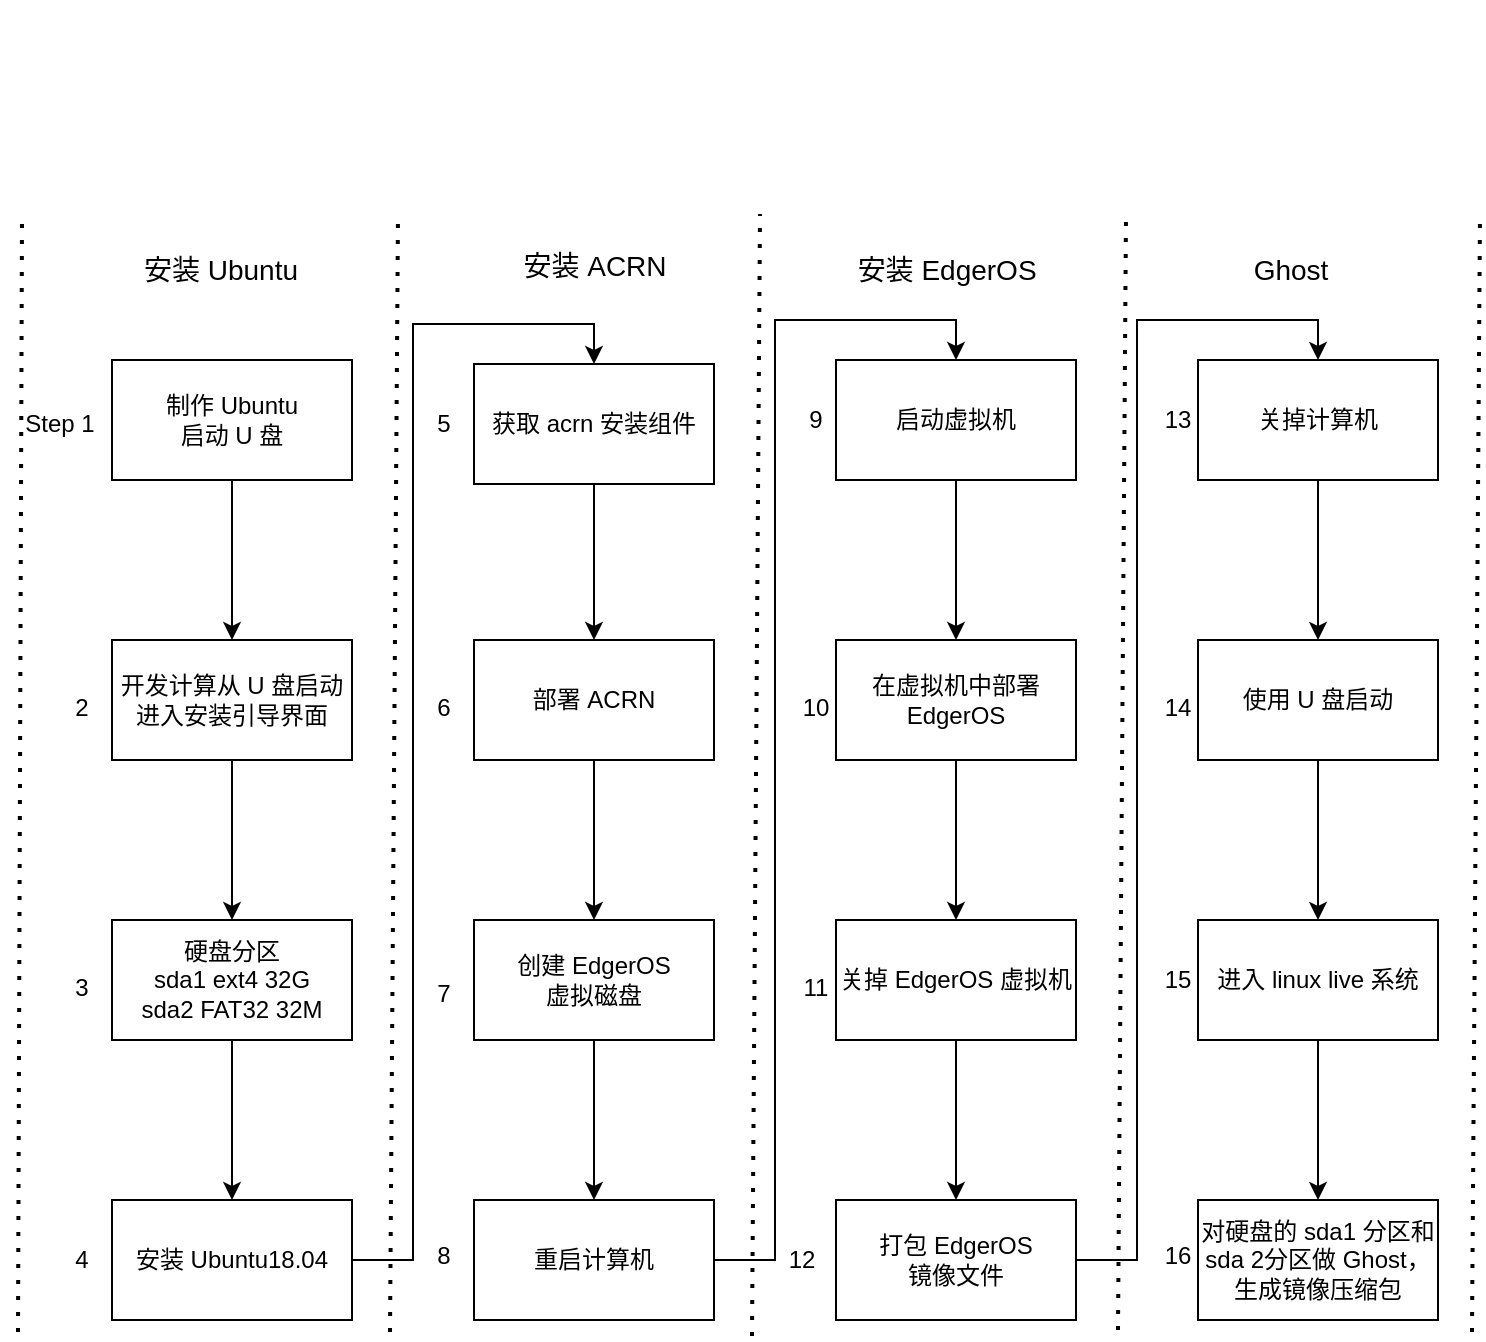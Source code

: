 <mxfile version="20.2.3" type="github">
  <diagram id="C5RBs43oDa-KdzZeNtuy" name="Page-1">
    <mxGraphModel dx="2024" dy="1922" grid="0" gridSize="10" guides="1" tooltips="1" connect="1" arrows="1" fold="1" page="1" pageScale="1" pageWidth="827" pageHeight="1169" math="0" shadow="0">
      <root>
        <mxCell id="WIyWlLk6GJQsqaUBKTNV-0" />
        <mxCell id="WIyWlLk6GJQsqaUBKTNV-1" parent="WIyWlLk6GJQsqaUBKTNV-0" />
        <mxCell id="PrhjTe8jPgMwE5NyQmtl-6" value="" style="edgeStyle=orthogonalEdgeStyle;rounded=0;orthogonalLoop=1;jettySize=auto;html=1;" parent="WIyWlLk6GJQsqaUBKTNV-1" source="PrhjTe8jPgMwE5NyQmtl-3" target="PrhjTe8jPgMwE5NyQmtl-5" edge="1">
          <mxGeometry relative="1" as="geometry" />
        </mxCell>
        <mxCell id="PrhjTe8jPgMwE5NyQmtl-3" value="部署 ACRN" style="whiteSpace=wrap;html=1;rounded=0;" parent="WIyWlLk6GJQsqaUBKTNV-1" vertex="1">
          <mxGeometry x="233" y="213" width="120" height="60" as="geometry" />
        </mxCell>
        <mxCell id="PrhjTe8jPgMwE5NyQmtl-18" style="edgeStyle=orthogonalEdgeStyle;rounded=0;orthogonalLoop=1;jettySize=auto;html=1;" parent="WIyWlLk6GJQsqaUBKTNV-1" source="PrhjTe8jPgMwE5NyQmtl-5" target="PrhjTe8jPgMwE5NyQmtl-17" edge="1">
          <mxGeometry relative="1" as="geometry" />
        </mxCell>
        <mxCell id="PrhjTe8jPgMwE5NyQmtl-5" value="创建 EdgerOS &lt;br&gt;虚拟磁盘" style="whiteSpace=wrap;html=1;rounded=0;" parent="WIyWlLk6GJQsqaUBKTNV-1" vertex="1">
          <mxGeometry x="233" y="353" width="120" height="60" as="geometry" />
        </mxCell>
        <mxCell id="PrhjTe8jPgMwE5NyQmtl-20" value="" style="edgeStyle=orthogonalEdgeStyle;rounded=0;orthogonalLoop=1;jettySize=auto;html=1;" parent="WIyWlLk6GJQsqaUBKTNV-1" source="PrhjTe8jPgMwE5NyQmtl-9" target="PrhjTe8jPgMwE5NyQmtl-19" edge="1">
          <mxGeometry relative="1" as="geometry" />
        </mxCell>
        <mxCell id="PrhjTe8jPgMwE5NyQmtl-9" value="启动虚拟机" style="whiteSpace=wrap;html=1;rounded=0;" parent="WIyWlLk6GJQsqaUBKTNV-1" vertex="1">
          <mxGeometry x="414" y="73" width="120" height="60" as="geometry" />
        </mxCell>
        <mxCell id="PrhjTe8jPgMwE5NyQmtl-33" style="edgeStyle=orthogonalEdgeStyle;rounded=0;orthogonalLoop=1;jettySize=auto;html=1;entryX=0.5;entryY=0;entryDx=0;entryDy=0;" parent="WIyWlLk6GJQsqaUBKTNV-1" source="PrhjTe8jPgMwE5NyQmtl-17" target="PrhjTe8jPgMwE5NyQmtl-9" edge="1">
          <mxGeometry relative="1" as="geometry" />
        </mxCell>
        <mxCell id="PrhjTe8jPgMwE5NyQmtl-17" value="重启计算机" style="whiteSpace=wrap;html=1;rounded=0;" parent="WIyWlLk6GJQsqaUBKTNV-1" vertex="1">
          <mxGeometry x="233" y="493" width="120" height="60" as="geometry" />
        </mxCell>
        <mxCell id="PrhjTe8jPgMwE5NyQmtl-22" value="" style="edgeStyle=orthogonalEdgeStyle;rounded=0;orthogonalLoop=1;jettySize=auto;html=1;" parent="WIyWlLk6GJQsqaUBKTNV-1" source="PrhjTe8jPgMwE5NyQmtl-19" target="PrhjTe8jPgMwE5NyQmtl-21" edge="1">
          <mxGeometry relative="1" as="geometry" />
        </mxCell>
        <mxCell id="PrhjTe8jPgMwE5NyQmtl-19" value="在虚拟机中部署 EdgerOS" style="whiteSpace=wrap;html=1;rounded=0;" parent="WIyWlLk6GJQsqaUBKTNV-1" vertex="1">
          <mxGeometry x="414" y="213" width="120" height="60" as="geometry" />
        </mxCell>
        <mxCell id="PrhjTe8jPgMwE5NyQmtl-24" value="" style="edgeStyle=orthogonalEdgeStyle;rounded=0;orthogonalLoop=1;jettySize=auto;html=1;" parent="WIyWlLk6GJQsqaUBKTNV-1" source="PrhjTe8jPgMwE5NyQmtl-21" target="PrhjTe8jPgMwE5NyQmtl-23" edge="1">
          <mxGeometry relative="1" as="geometry" />
        </mxCell>
        <mxCell id="PrhjTe8jPgMwE5NyQmtl-21" value="关掉 EdgerOS 虚拟机" style="whiteSpace=wrap;html=1;rounded=0;" parent="WIyWlLk6GJQsqaUBKTNV-1" vertex="1">
          <mxGeometry x="414" y="353" width="120" height="60" as="geometry" />
        </mxCell>
        <mxCell id="PrhjTe8jPgMwE5NyQmtl-34" style="edgeStyle=orthogonalEdgeStyle;rounded=0;orthogonalLoop=1;jettySize=auto;html=1;entryX=0.5;entryY=0;entryDx=0;entryDy=0;" parent="WIyWlLk6GJQsqaUBKTNV-1" source="PrhjTe8jPgMwE5NyQmtl-23" target="PrhjTe8jPgMwE5NyQmtl-25" edge="1">
          <mxGeometry relative="1" as="geometry" />
        </mxCell>
        <mxCell id="PrhjTe8jPgMwE5NyQmtl-23" value="打包 EdgerOS &lt;br&gt;镜像文件" style="whiteSpace=wrap;html=1;rounded=0;" parent="WIyWlLk6GJQsqaUBKTNV-1" vertex="1">
          <mxGeometry x="414" y="493" width="120" height="60" as="geometry" />
        </mxCell>
        <mxCell id="PrhjTe8jPgMwE5NyQmtl-29" value="" style="edgeStyle=orthogonalEdgeStyle;rounded=0;orthogonalLoop=1;jettySize=auto;html=1;" parent="WIyWlLk6GJQsqaUBKTNV-1" source="PrhjTe8jPgMwE5NyQmtl-25" target="PrhjTe8jPgMwE5NyQmtl-28" edge="1">
          <mxGeometry relative="1" as="geometry" />
        </mxCell>
        <mxCell id="PrhjTe8jPgMwE5NyQmtl-25" value="关掉计算机" style="whiteSpace=wrap;html=1;rounded=0;" parent="WIyWlLk6GJQsqaUBKTNV-1" vertex="1">
          <mxGeometry x="595" y="73" width="120" height="60" as="geometry" />
        </mxCell>
        <mxCell id="PrhjTe8jPgMwE5NyQmtl-31" value="" style="edgeStyle=orthogonalEdgeStyle;rounded=0;orthogonalLoop=1;jettySize=auto;html=1;" parent="WIyWlLk6GJQsqaUBKTNV-1" source="PrhjTe8jPgMwE5NyQmtl-28" target="PrhjTe8jPgMwE5NyQmtl-30" edge="1">
          <mxGeometry relative="1" as="geometry" />
        </mxCell>
        <mxCell id="PrhjTe8jPgMwE5NyQmtl-28" value="使用 U 盘启动" style="whiteSpace=wrap;html=1;rounded=0;" parent="WIyWlLk6GJQsqaUBKTNV-1" vertex="1">
          <mxGeometry x="595" y="213" width="120" height="60" as="geometry" />
        </mxCell>
        <mxCell id="PrhjTe8jPgMwE5NyQmtl-36" value="" style="edgeStyle=orthogonalEdgeStyle;rounded=0;orthogonalLoop=1;jettySize=auto;html=1;" parent="WIyWlLk6GJQsqaUBKTNV-1" source="PrhjTe8jPgMwE5NyQmtl-30" target="PrhjTe8jPgMwE5NyQmtl-35" edge="1">
          <mxGeometry relative="1" as="geometry" />
        </mxCell>
        <mxCell id="PrhjTe8jPgMwE5NyQmtl-30" value="进入 linux live 系统" style="whiteSpace=wrap;html=1;rounded=0;" parent="WIyWlLk6GJQsqaUBKTNV-1" vertex="1">
          <mxGeometry x="595" y="353" width="120" height="60" as="geometry" />
        </mxCell>
        <mxCell id="PrhjTe8jPgMwE5NyQmtl-35" value="对硬盘的 sda1 分区和sda 2分区做 Ghost，生成镜像压缩包" style="whiteSpace=wrap;html=1;rounded=0;" parent="WIyWlLk6GJQsqaUBKTNV-1" vertex="1">
          <mxGeometry x="595" y="493" width="120" height="60" as="geometry" />
        </mxCell>
        <mxCell id="fR0AjU-S02bJpJfK_koT-27" style="edgeStyle=orthogonalEdgeStyle;rounded=0;orthogonalLoop=1;jettySize=auto;html=1;exitX=0.5;exitY=1;exitDx=0;exitDy=0;" parent="WIyWlLk6GJQsqaUBKTNV-1" source="PrhjTe8jPgMwE5NyQmtl-37" target="fR0AjU-S02bJpJfK_koT-25" edge="1">
          <mxGeometry relative="1" as="geometry" />
        </mxCell>
        <mxCell id="PrhjTe8jPgMwE5NyQmtl-37" value="硬盘分区&lt;br&gt;sda1 ext4 32G&lt;br&gt;sda2 FAT32 32M" style="rounded=0;whiteSpace=wrap;html=1;" parent="WIyWlLk6GJQsqaUBKTNV-1" vertex="1">
          <mxGeometry x="52" y="353" width="120" height="60" as="geometry" />
        </mxCell>
        <mxCell id="PrhjTe8jPgMwE5NyQmtl-44" value="" style="edgeStyle=orthogonalEdgeStyle;rounded=0;orthogonalLoop=1;jettySize=auto;html=1;" parent="WIyWlLk6GJQsqaUBKTNV-1" source="PrhjTe8jPgMwE5NyQmtl-41" target="PrhjTe8jPgMwE5NyQmtl-43" edge="1">
          <mxGeometry relative="1" as="geometry" />
        </mxCell>
        <mxCell id="PrhjTe8jPgMwE5NyQmtl-41" value="制作 Ubuntu &lt;br&gt;启动 U 盘" style="whiteSpace=wrap;html=1;rounded=0;" parent="WIyWlLk6GJQsqaUBKTNV-1" vertex="1">
          <mxGeometry x="52" y="73" width="120" height="60" as="geometry" />
        </mxCell>
        <mxCell id="fR0AjU-S02bJpJfK_koT-26" style="edgeStyle=orthogonalEdgeStyle;rounded=0;orthogonalLoop=1;jettySize=auto;html=1;" parent="WIyWlLk6GJQsqaUBKTNV-1" source="PrhjTe8jPgMwE5NyQmtl-43" target="PrhjTe8jPgMwE5NyQmtl-37" edge="1">
          <mxGeometry relative="1" as="geometry" />
        </mxCell>
        <mxCell id="PrhjTe8jPgMwE5NyQmtl-43" value="开发计算从 U 盘启动&lt;br&gt;进入安装引导界面" style="whiteSpace=wrap;html=1;rounded=0;" parent="WIyWlLk6GJQsqaUBKTNV-1" vertex="1">
          <mxGeometry x="52" y="213" width="120" height="60" as="geometry" />
        </mxCell>
        <mxCell id="fR0AjU-S02bJpJfK_koT-2" value="Step 1" style="text;html=1;strokeColor=none;fillColor=none;align=center;verticalAlign=middle;whiteSpace=wrap;rounded=0;" parent="WIyWlLk6GJQsqaUBKTNV-1" vertex="1">
          <mxGeometry x="-4" y="90" width="60" height="30" as="geometry" />
        </mxCell>
        <mxCell id="fR0AjU-S02bJpJfK_koT-3" value="5" style="text;html=1;strokeColor=none;fillColor=none;align=center;verticalAlign=middle;whiteSpace=wrap;rounded=0;" parent="WIyWlLk6GJQsqaUBKTNV-1" vertex="1">
          <mxGeometry x="188" y="90" width="60" height="30" as="geometry" />
        </mxCell>
        <mxCell id="fR0AjU-S02bJpJfK_koT-4" value="2" style="text;html=1;strokeColor=none;fillColor=none;align=center;verticalAlign=middle;whiteSpace=wrap;rounded=0;" parent="WIyWlLk6GJQsqaUBKTNV-1" vertex="1">
          <mxGeometry x="7" y="232" width="60" height="30" as="geometry" />
        </mxCell>
        <mxCell id="fR0AjU-S02bJpJfK_koT-5" value="3" style="text;html=1;strokeColor=none;fillColor=none;align=center;verticalAlign=middle;whiteSpace=wrap;rounded=0;" parent="WIyWlLk6GJQsqaUBKTNV-1" vertex="1">
          <mxGeometry x="7" y="372" width="60" height="30" as="geometry" />
        </mxCell>
        <mxCell id="fR0AjU-S02bJpJfK_koT-6" value="4" style="text;html=1;strokeColor=none;fillColor=none;align=center;verticalAlign=middle;whiteSpace=wrap;rounded=0;" parent="WIyWlLk6GJQsqaUBKTNV-1" vertex="1">
          <mxGeometry x="7" y="508" width="60" height="30" as="geometry" />
        </mxCell>
        <mxCell id="fR0AjU-S02bJpJfK_koT-9" value="6" style="text;html=1;strokeColor=none;fillColor=none;align=center;verticalAlign=middle;whiteSpace=wrap;rounded=0;" parent="WIyWlLk6GJQsqaUBKTNV-1" vertex="1">
          <mxGeometry x="188" y="232" width="60" height="30" as="geometry" />
        </mxCell>
        <mxCell id="fR0AjU-S02bJpJfK_koT-10" value="7" style="text;html=1;strokeColor=none;fillColor=none;align=center;verticalAlign=middle;whiteSpace=wrap;rounded=0;" parent="WIyWlLk6GJQsqaUBKTNV-1" vertex="1">
          <mxGeometry x="188" y="375" width="60" height="30" as="geometry" />
        </mxCell>
        <mxCell id="fR0AjU-S02bJpJfK_koT-12" value="8" style="text;html=1;strokeColor=none;fillColor=none;align=center;verticalAlign=middle;whiteSpace=wrap;rounded=0;" parent="WIyWlLk6GJQsqaUBKTNV-1" vertex="1">
          <mxGeometry x="188" y="506" width="60" height="30" as="geometry" />
        </mxCell>
        <mxCell id="fR0AjU-S02bJpJfK_koT-13" value="9" style="text;html=1;strokeColor=none;fillColor=none;align=center;verticalAlign=middle;whiteSpace=wrap;rounded=0;" parent="WIyWlLk6GJQsqaUBKTNV-1" vertex="1">
          <mxGeometry x="374" y="88" width="60" height="30" as="geometry" />
        </mxCell>
        <mxCell id="fR0AjU-S02bJpJfK_koT-14" value="10" style="text;html=1;strokeColor=none;fillColor=none;align=center;verticalAlign=middle;whiteSpace=wrap;rounded=0;" parent="WIyWlLk6GJQsqaUBKTNV-1" vertex="1">
          <mxGeometry x="374" y="232" width="60" height="30" as="geometry" />
        </mxCell>
        <mxCell id="fR0AjU-S02bJpJfK_koT-15" value="11" style="text;html=1;strokeColor=none;fillColor=none;align=center;verticalAlign=middle;whiteSpace=wrap;rounded=0;" parent="WIyWlLk6GJQsqaUBKTNV-1" vertex="1">
          <mxGeometry x="374" y="372" width="60" height="30" as="geometry" />
        </mxCell>
        <mxCell id="fR0AjU-S02bJpJfK_koT-18" value="12" style="text;html=1;strokeColor=none;fillColor=none;align=center;verticalAlign=middle;whiteSpace=wrap;rounded=0;" parent="WIyWlLk6GJQsqaUBKTNV-1" vertex="1">
          <mxGeometry x="367" y="508" width="60" height="30" as="geometry" />
        </mxCell>
        <mxCell id="fR0AjU-S02bJpJfK_koT-19" value="13" style="text;html=1;strokeColor=none;fillColor=none;align=center;verticalAlign=middle;whiteSpace=wrap;rounded=0;" parent="WIyWlLk6GJQsqaUBKTNV-1" vertex="1">
          <mxGeometry x="555" y="88" width="60" height="30" as="geometry" />
        </mxCell>
        <mxCell id="fR0AjU-S02bJpJfK_koT-20" value="14" style="text;html=1;strokeColor=none;fillColor=none;align=center;verticalAlign=middle;whiteSpace=wrap;rounded=0;" parent="WIyWlLk6GJQsqaUBKTNV-1" vertex="1">
          <mxGeometry x="555" y="232" width="60" height="30" as="geometry" />
        </mxCell>
        <mxCell id="fR0AjU-S02bJpJfK_koT-23" value="15" style="text;html=1;strokeColor=none;fillColor=none;align=center;verticalAlign=middle;whiteSpace=wrap;rounded=0;" parent="WIyWlLk6GJQsqaUBKTNV-1" vertex="1">
          <mxGeometry x="555" y="368" width="60" height="30" as="geometry" />
        </mxCell>
        <mxCell id="fR0AjU-S02bJpJfK_koT-24" value="16" style="text;html=1;strokeColor=none;fillColor=none;align=center;verticalAlign=middle;whiteSpace=wrap;rounded=0;" parent="WIyWlLk6GJQsqaUBKTNV-1" vertex="1">
          <mxGeometry x="555" y="506" width="60" height="30" as="geometry" />
        </mxCell>
        <mxCell id="fR0AjU-S02bJpJfK_koT-30" style="edgeStyle=orthogonalEdgeStyle;rounded=0;orthogonalLoop=1;jettySize=auto;html=1;entryX=0.5;entryY=0;entryDx=0;entryDy=0;" parent="WIyWlLk6GJQsqaUBKTNV-1" source="fR0AjU-S02bJpJfK_koT-25" target="fR0AjU-S02bJpJfK_koT-29" edge="1">
          <mxGeometry relative="1" as="geometry" />
        </mxCell>
        <mxCell id="fR0AjU-S02bJpJfK_koT-25" value="安装 Ubuntu18.04" style="whiteSpace=wrap;html=1;rounded=0;" parent="WIyWlLk6GJQsqaUBKTNV-1" vertex="1">
          <mxGeometry x="52" y="493" width="120" height="60" as="geometry" />
        </mxCell>
        <mxCell id="fR0AjU-S02bJpJfK_koT-31" style="edgeStyle=orthogonalEdgeStyle;rounded=0;orthogonalLoop=1;jettySize=auto;html=1;exitX=0.5;exitY=1;exitDx=0;exitDy=0;" parent="WIyWlLk6GJQsqaUBKTNV-1" source="fR0AjU-S02bJpJfK_koT-29" target="PrhjTe8jPgMwE5NyQmtl-3" edge="1">
          <mxGeometry relative="1" as="geometry" />
        </mxCell>
        <mxCell id="fR0AjU-S02bJpJfK_koT-29" value="获取 acrn 安装组件" style="whiteSpace=wrap;html=1;rounded=0;" parent="WIyWlLk6GJQsqaUBKTNV-1" vertex="1">
          <mxGeometry x="233" y="75" width="120" height="60" as="geometry" />
        </mxCell>
        <mxCell id="fR0AjU-S02bJpJfK_koT-37" value="" style="whiteSpace=wrap;html=1;aspect=fixed;opacity=0;fillColor=none;" parent="WIyWlLk6GJQsqaUBKTNV-1" vertex="1">
          <mxGeometry x="101" y="-106" width="6" height="6" as="geometry" />
        </mxCell>
        <mxCell id="fR0AjU-S02bJpJfK_koT-42" value="" style="endArrow=none;dashed=1;html=1;dashPattern=1 3;strokeWidth=2;rounded=0;" parent="WIyWlLk6GJQsqaUBKTNV-1" edge="1">
          <mxGeometry width="50" height="50" relative="1" as="geometry">
            <mxPoint x="732" y="559" as="sourcePoint" />
            <mxPoint x="736" as="targetPoint" />
          </mxGeometry>
        </mxCell>
        <mxCell id="fR0AjU-S02bJpJfK_koT-43" value="" style="endArrow=none;dashed=1;html=1;dashPattern=1 3;strokeWidth=2;rounded=0;" parent="WIyWlLk6GJQsqaUBKTNV-1" edge="1">
          <mxGeometry width="50" height="50" relative="1" as="geometry">
            <mxPoint x="191" y="559" as="sourcePoint" />
            <mxPoint x="195" as="targetPoint" />
          </mxGeometry>
        </mxCell>
        <mxCell id="fR0AjU-S02bJpJfK_koT-44" value="" style="endArrow=none;dashed=1;html=1;dashPattern=1 3;strokeWidth=2;rounded=0;" parent="WIyWlLk6GJQsqaUBKTNV-1" edge="1">
          <mxGeometry width="50" height="50" relative="1" as="geometry">
            <mxPoint x="372" y="561" as="sourcePoint" />
            <mxPoint x="376" as="targetPoint" />
          </mxGeometry>
        </mxCell>
        <mxCell id="fR0AjU-S02bJpJfK_koT-45" value="" style="endArrow=none;dashed=1;html=1;dashPattern=1 3;strokeWidth=2;rounded=0;" parent="WIyWlLk6GJQsqaUBKTNV-1" edge="1">
          <mxGeometry width="50" height="50" relative="1" as="geometry">
            <mxPoint x="555" y="558" as="sourcePoint" />
            <mxPoint x="559" as="targetPoint" />
          </mxGeometry>
        </mxCell>
        <mxCell id="fR0AjU-S02bJpJfK_koT-46" value="" style="endArrow=none;dashed=1;html=1;dashPattern=1 3;strokeWidth=2;rounded=0;" parent="WIyWlLk6GJQsqaUBKTNV-1" edge="1">
          <mxGeometry width="50" height="50" relative="1" as="geometry">
            <mxPoint x="5" y="559" as="sourcePoint" />
            <mxPoint x="7" y="2" as="targetPoint" />
          </mxGeometry>
        </mxCell>
        <mxCell id="fR0AjU-S02bJpJfK_koT-47" value="&lt;font style=&quot;font-size: 14px;&quot;&gt;安装 Ubuntu&lt;/font&gt;" style="text;html=1;strokeColor=none;fillColor=none;align=center;verticalAlign=middle;whiteSpace=wrap;rounded=0;opacity=0;" parent="WIyWlLk6GJQsqaUBKTNV-1" vertex="1">
          <mxGeometry x="38" y="7" width="137" height="42" as="geometry" />
        </mxCell>
        <mxCell id="fR0AjU-S02bJpJfK_koT-49" value="&lt;span style=&quot;font-size: 14px;&quot;&gt;安装 ACRN&lt;/span&gt;" style="text;html=1;strokeColor=none;fillColor=none;align=center;verticalAlign=middle;whiteSpace=wrap;rounded=0;opacity=0;" parent="WIyWlLk6GJQsqaUBKTNV-1" vertex="1">
          <mxGeometry x="224.5" y="5" width="137" height="42" as="geometry" />
        </mxCell>
        <mxCell id="fR0AjU-S02bJpJfK_koT-50" value="&lt;span style=&quot;font-size: 14px;&quot;&gt;安装 EdgerOS&amp;nbsp;&lt;br&gt;&lt;/span&gt;" style="text;html=1;strokeColor=none;fillColor=none;align=center;verticalAlign=middle;whiteSpace=wrap;rounded=0;opacity=0;" parent="WIyWlLk6GJQsqaUBKTNV-1" vertex="1">
          <mxGeometry x="403" y="7" width="137" height="42" as="geometry" />
        </mxCell>
        <mxCell id="fR0AjU-S02bJpJfK_koT-51" value="&lt;span style=&quot;font-size: 14px;&quot;&gt;Ghost&lt;br&gt;&lt;/span&gt;" style="text;html=1;strokeColor=none;fillColor=none;align=center;verticalAlign=middle;whiteSpace=wrap;rounded=0;opacity=0;" parent="WIyWlLk6GJQsqaUBKTNV-1" vertex="1">
          <mxGeometry x="573" y="7" width="137" height="42" as="geometry" />
        </mxCell>
      </root>
    </mxGraphModel>
  </diagram>
</mxfile>
